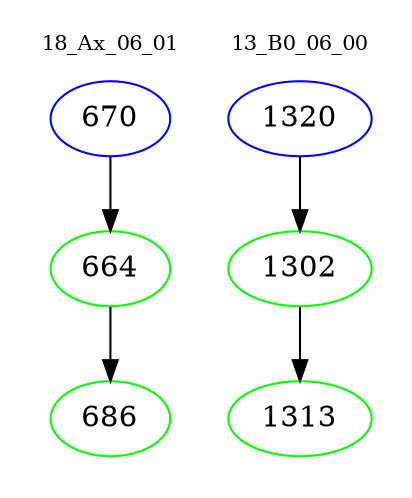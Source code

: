 digraph{
subgraph cluster_0 {
color = white
label = "18_Ax_06_01";
fontsize=10;
T0_670 [label="670", color="blue"]
T0_670 -> T0_664 [color="black"]
T0_664 [label="664", color="green"]
T0_664 -> T0_686 [color="black"]
T0_686 [label="686", color="green"]
}
subgraph cluster_1 {
color = white
label = "13_B0_06_00";
fontsize=10;
T1_1320 [label="1320", color="blue"]
T1_1320 -> T1_1302 [color="black"]
T1_1302 [label="1302", color="green"]
T1_1302 -> T1_1313 [color="black"]
T1_1313 [label="1313", color="green"]
}
}
